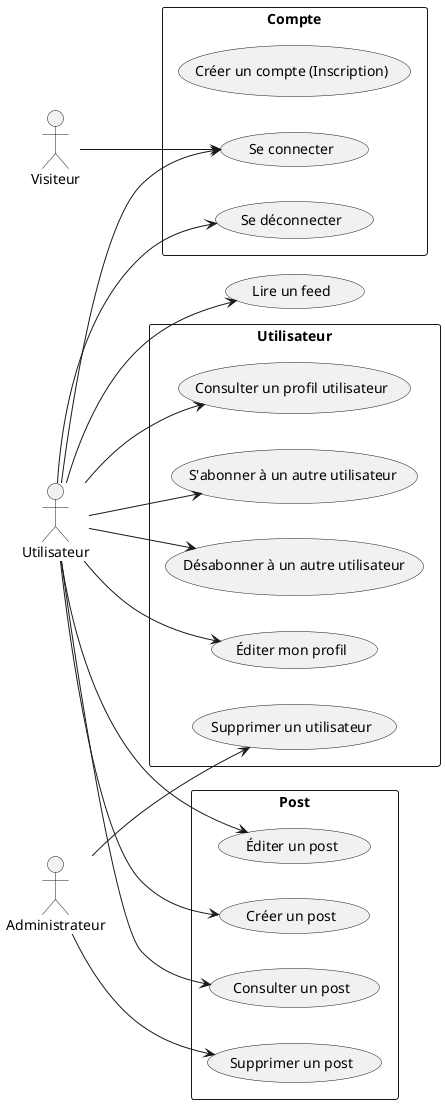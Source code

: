 @startuml usecase 

left to right direction

actor "Visiteur" as Visitor
actor "Utilisateur" as User
actor "Administrateur" as Admin 

usecase "Lire un feed" as uc1

rectangle "Post" {
    usecase "Créer un post" as uc10
    usecase "Consulter un post" as uc11
    usecase "Éditer un post" as uc12
    usecase "Supprimer un post" as uc13
}

rectangle "Utilisateur" {
    usecase "S'abonner à un autre utilisateur" as uc20
    usecase "Désabonner à un autre utilisateur" as uc21
    usecase "Supprimer un utilisateur" as uc22
    usecase "Éditer mon profil" as uc23
    usecase "Consulter un profil utilisateur" as uc24
}

rectangle "Compte" { 
    usecase "Créer un compte (Inscription)" as uc30
    usecase "Se connecter" as uc31
    usecase "Se déconnecter" as uc32
}

User --> uc1
User --> uc10
User --> uc11
User --> uc12
User --> uc20
User --> uc21
User --> uc23
User --> uc24
User --> uc31
User --> uc32
Admin --> uc22
Admin --> uc13
Visitor --> uc31

@enduml
